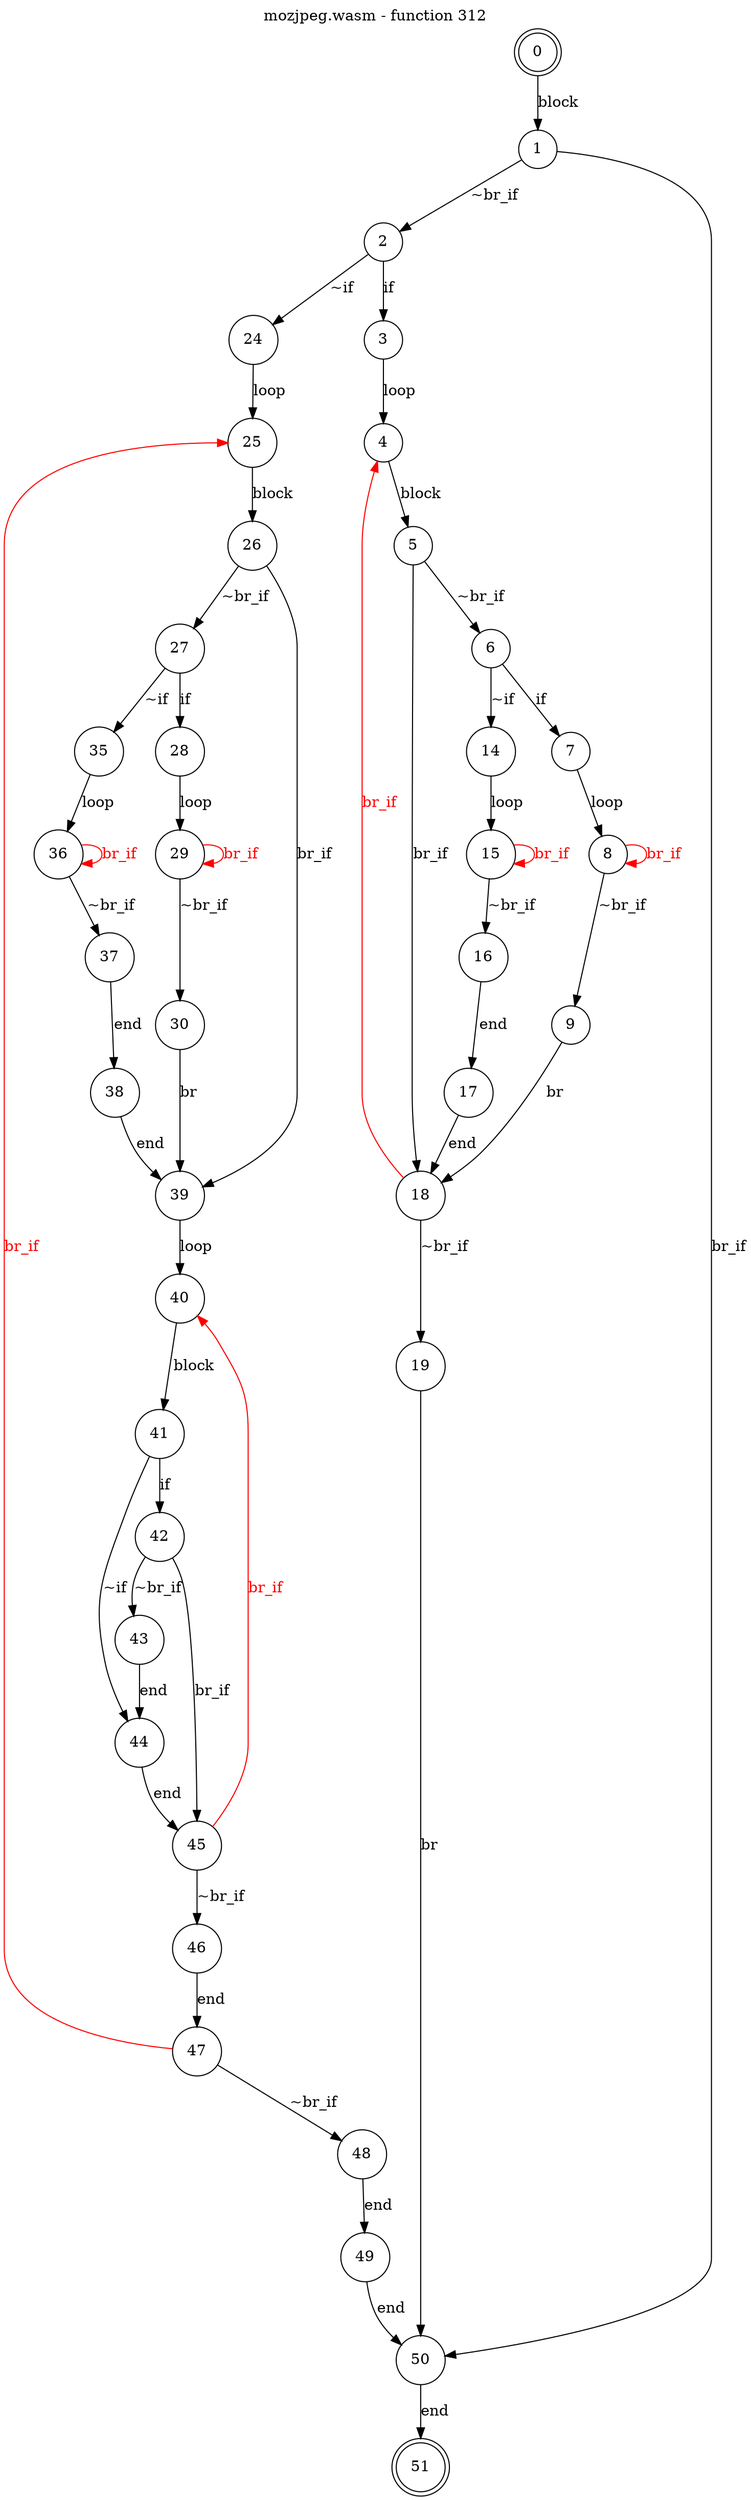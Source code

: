 digraph finite_state_machine {
    label = "mozjpeg.wasm - function 312"
    labelloc =  t
    labelfontsize = 16
    labelfontcolor = black
    labelfontname = "Helvetica"
    node [shape = doublecircle]; 0 51;
    node [shape = circle];
    0 -> 1[label="block"];
    1 -> 2[label="~br_if"];
    1 -> 50[label="br_if"];
    2 -> 3[label="if"];
    2 -> 24[label="~if"];
    3 -> 4[label="loop"];
    4 -> 5[label="block"];
    5 -> 6[label="~br_if"];
    5 -> 18[label="br_if"];
    6 -> 7[label="if"];
    6 -> 14[label="~if"];
    7 -> 8[label="loop"];
    8 -> 9[label="~br_if"];
    8 -> 8[color="red" fontcolor="red" label="br_if"];
    9 -> 18[label="br"];
    14 -> 15[label="loop"];
    15 -> 16[label="~br_if"];
    15 -> 15[color="red" fontcolor="red" label="br_if"];
    16 -> 17[label="end"];
    17 -> 18[label="end"];
    18 -> 19[label="~br_if"];
    18 -> 4[color="red" fontcolor="red" label="br_if"];
    19 -> 50[label="br"];
    24 -> 25[label="loop"];
    25 -> 26[label="block"];
    26 -> 27[label="~br_if"];
    26 -> 39[label="br_if"];
    27 -> 28[label="if"];
    27 -> 35[label="~if"];
    28 -> 29[label="loop"];
    29 -> 30[label="~br_if"];
    29 -> 29[color="red" fontcolor="red" label="br_if"];
    30 -> 39[label="br"];
    35 -> 36[label="loop"];
    36 -> 37[label="~br_if"];
    36 -> 36[color="red" fontcolor="red" label="br_if"];
    37 -> 38[label="end"];
    38 -> 39[label="end"];
    39 -> 40[label="loop"];
    40 -> 41[label="block"];
    41 -> 42[label="if"];
    41 -> 44[label="~if"];
    42 -> 43[label="~br_if"];
    42 -> 45[label="br_if"];
    43 -> 44[label="end"];
    44 -> 45[label="end"];
    45 -> 46[label="~br_if"];
    45 -> 40[color="red" fontcolor="red" label="br_if"];
    46 -> 47[label="end"];
    47 -> 48[label="~br_if"];
    47 -> 25[color="red" fontcolor="red" label="br_if"];
    48 -> 49[label="end"];
    49 -> 50[label="end"];
    50 -> 51[label="end"];
}
